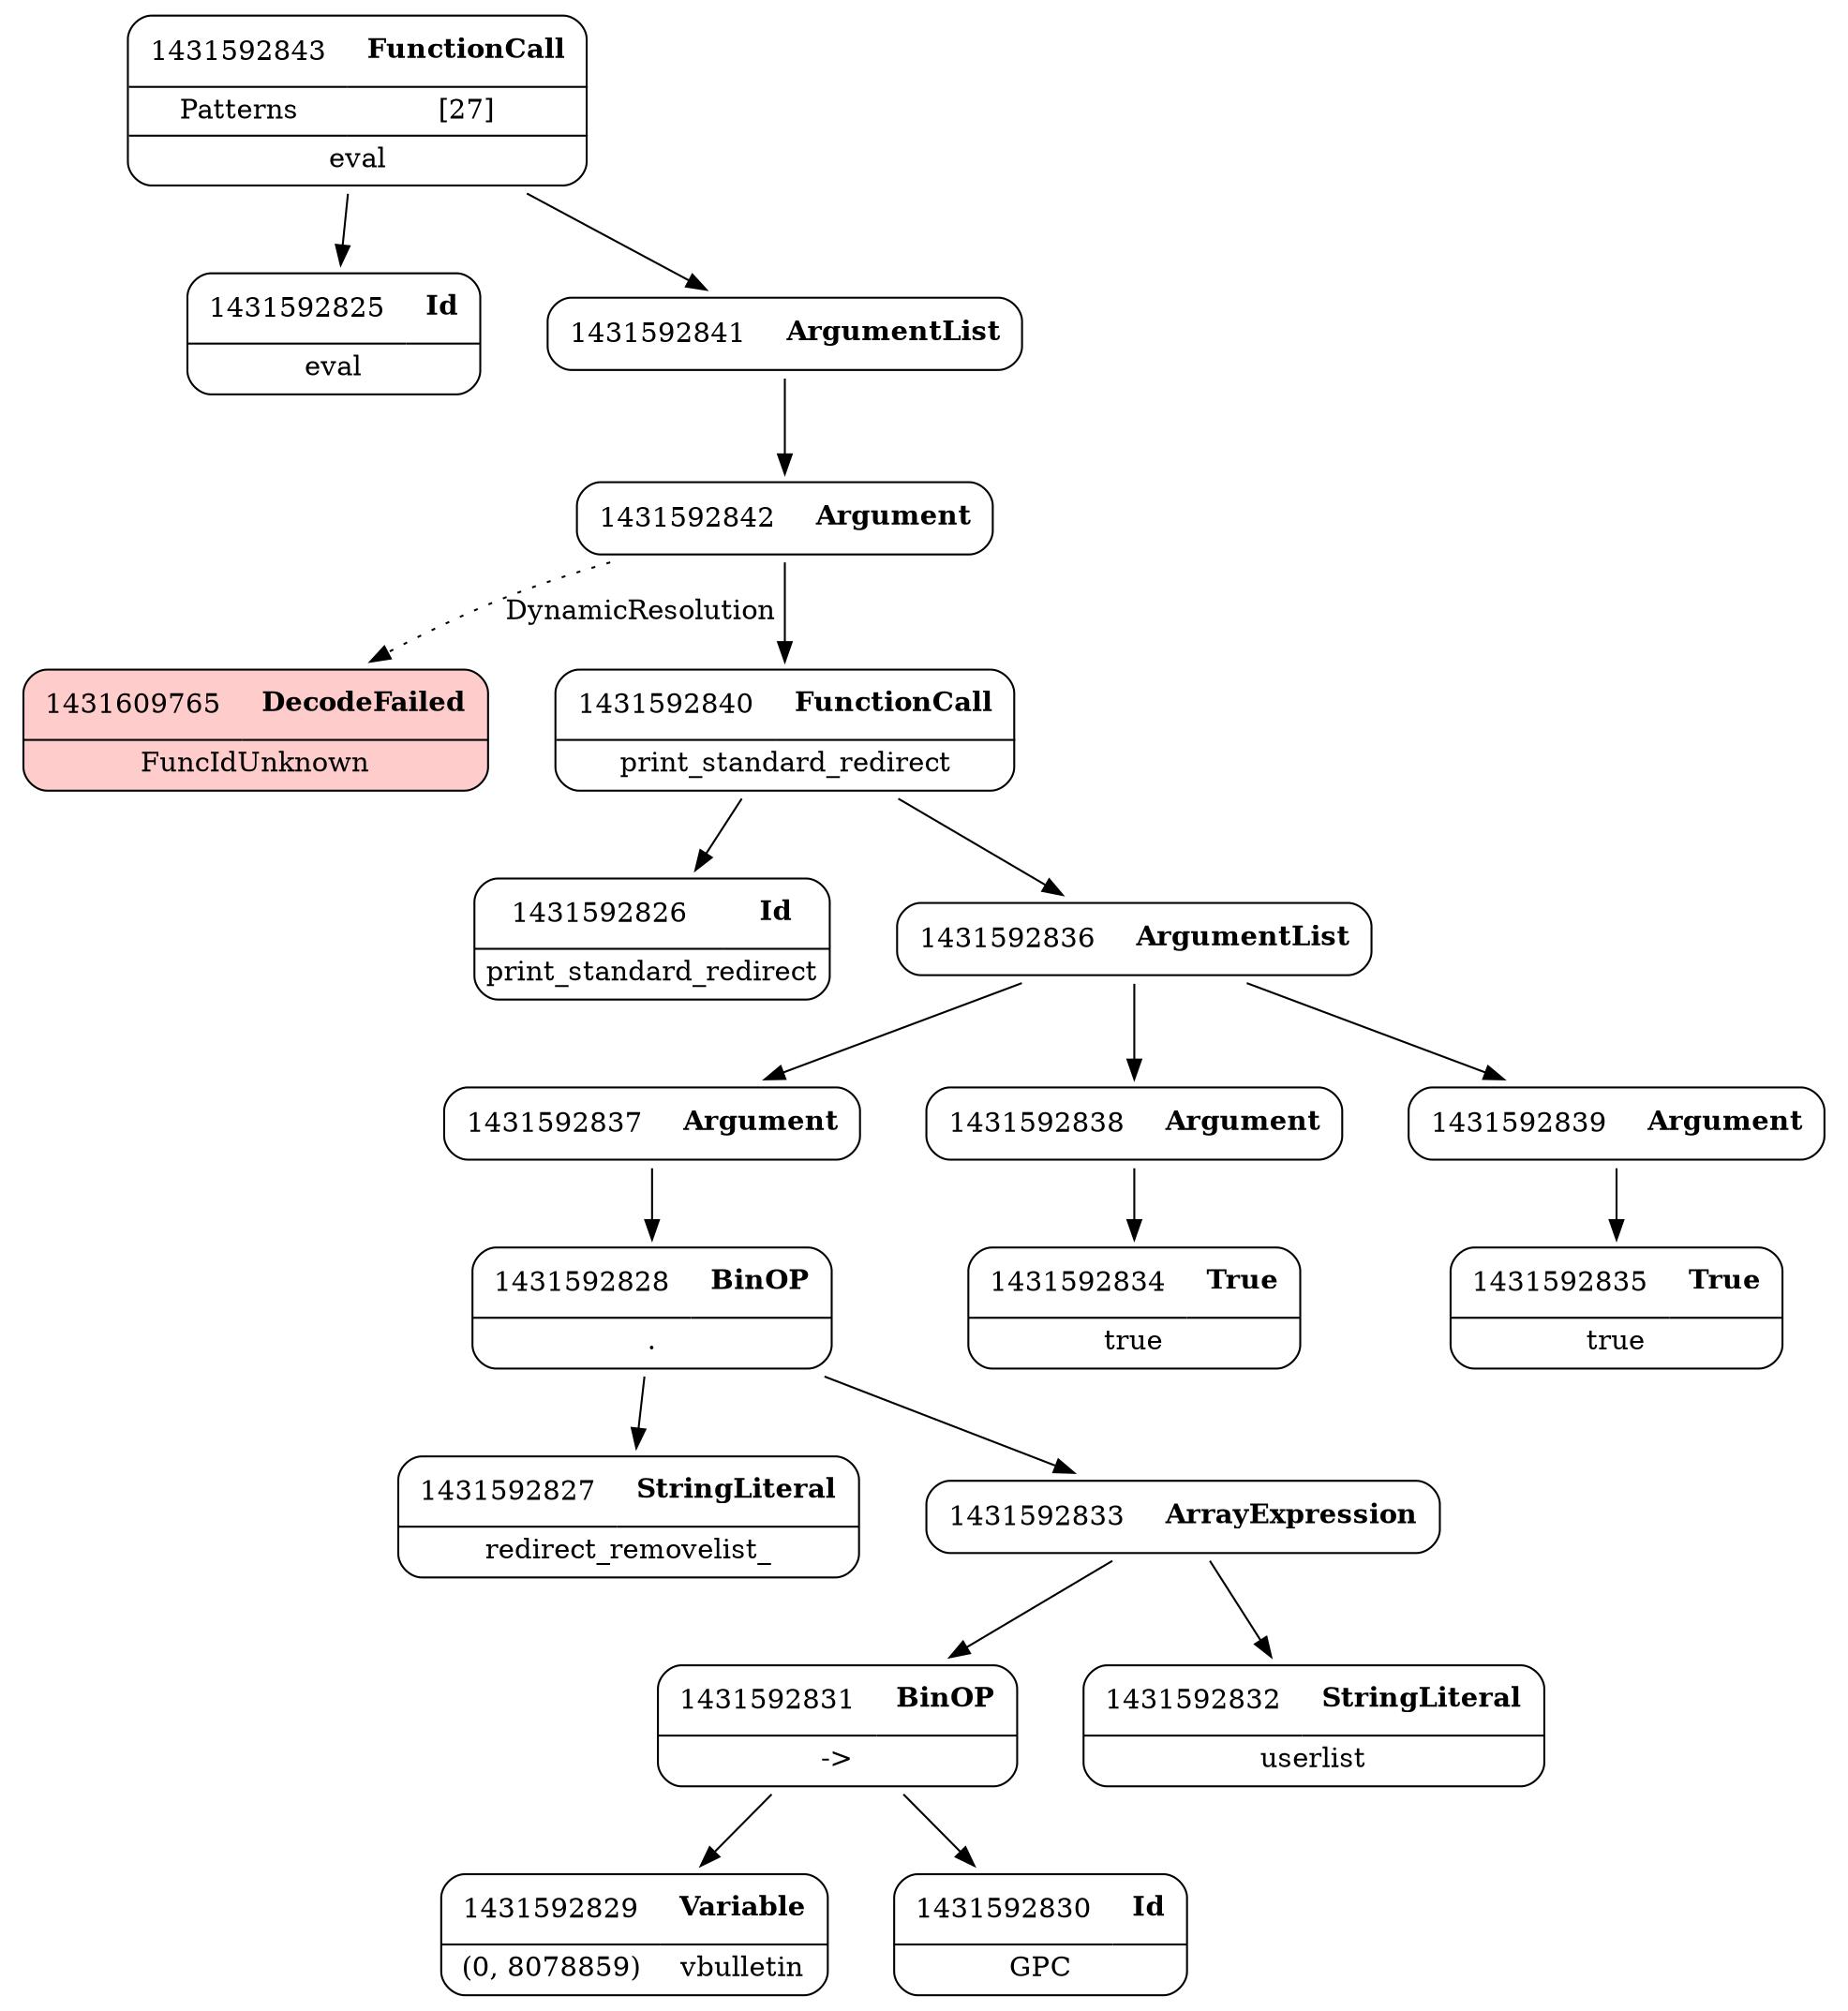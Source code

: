 digraph ast {
node [shape=none];
1431592828 [label=<<TABLE border='1' cellspacing='0' cellpadding='10' style='rounded' ><TR><TD border='0'>1431592828</TD><TD border='0'><B>BinOP</B></TD></TR><HR/><TR><TD border='0' cellpadding='5' colspan='2'>.</TD></TR></TABLE>>];
1431592828 -> 1431592827 [weight=2];
1431592828 -> 1431592833 [weight=2];
1431592829 [label=<<TABLE border='1' cellspacing='0' cellpadding='10' style='rounded' ><TR><TD border='0'>1431592829</TD><TD border='0'><B>Variable</B></TD></TR><HR/><TR><TD border='0' cellpadding='5'>(0, 8078859)</TD><TD border='0' cellpadding='5'>vbulletin</TD></TR></TABLE>>];
1431592830 [label=<<TABLE border='1' cellspacing='0' cellpadding='10' style='rounded' ><TR><TD border='0'>1431592830</TD><TD border='0'><B>Id</B></TD></TR><HR/><TR><TD border='0' cellpadding='5' colspan='2'>GPC</TD></TR></TABLE>>];
1431592831 [label=<<TABLE border='1' cellspacing='0' cellpadding='10' style='rounded' ><TR><TD border='0'>1431592831</TD><TD border='0'><B>BinOP</B></TD></TR><HR/><TR><TD border='0' cellpadding='5' colspan='2'>-&gt;</TD></TR></TABLE>>];
1431592831 -> 1431592829 [weight=2];
1431592831 -> 1431592830 [weight=2];
1431592825 [label=<<TABLE border='1' cellspacing='0' cellpadding='10' style='rounded' ><TR><TD border='0'>1431592825</TD><TD border='0'><B>Id</B></TD></TR><HR/><TR><TD border='0' cellpadding='5' colspan='2'>eval</TD></TR></TABLE>>];
1431592826 [label=<<TABLE border='1' cellspacing='0' cellpadding='10' style='rounded' ><TR><TD border='0'>1431592826</TD><TD border='0'><B>Id</B></TD></TR><HR/><TR><TD border='0' cellpadding='5' colspan='2'>print_standard_redirect</TD></TR></TABLE>>];
1431592827 [label=<<TABLE border='1' cellspacing='0' cellpadding='10' style='rounded' ><TR><TD border='0'>1431592827</TD><TD border='0'><B>StringLiteral</B></TD></TR><HR/><TR><TD border='0' cellpadding='5' colspan='2'>redirect_removelist_</TD></TR></TABLE>>];
1431592836 [label=<<TABLE border='1' cellspacing='0' cellpadding='10' style='rounded' ><TR><TD border='0'>1431592836</TD><TD border='0'><B>ArgumentList</B></TD></TR></TABLE>>];
1431592836 -> 1431592837 [weight=2];
1431592836 -> 1431592838 [weight=2];
1431592836 -> 1431592839 [weight=2];
1431592837 [label=<<TABLE border='1' cellspacing='0' cellpadding='10' style='rounded' ><TR><TD border='0'>1431592837</TD><TD border='0'><B>Argument</B></TD></TR></TABLE>>];
1431592837 -> 1431592828 [weight=2];
1431609765 [label=<<TABLE border='1' cellspacing='0' cellpadding='10' style='rounded' bgcolor='#FFCCCC' ><TR><TD border='0'>1431609765</TD><TD border='0'><B>DecodeFailed</B></TD></TR><HR/><TR><TD border='0' cellpadding='5' colspan='2'>FuncIdUnknown</TD></TR></TABLE>>];
1431592838 [label=<<TABLE border='1' cellspacing='0' cellpadding='10' style='rounded' ><TR><TD border='0'>1431592838</TD><TD border='0'><B>Argument</B></TD></TR></TABLE>>];
1431592838 -> 1431592834 [weight=2];
1431592839 [label=<<TABLE border='1' cellspacing='0' cellpadding='10' style='rounded' ><TR><TD border='0'>1431592839</TD><TD border='0'><B>Argument</B></TD></TR></TABLE>>];
1431592839 -> 1431592835 [weight=2];
1431592832 [label=<<TABLE border='1' cellspacing='0' cellpadding='10' style='rounded' ><TR><TD border='0'>1431592832</TD><TD border='0'><B>StringLiteral</B></TD></TR><HR/><TR><TD border='0' cellpadding='5' colspan='2'>userlist</TD></TR></TABLE>>];
1431592833 [label=<<TABLE border='1' cellspacing='0' cellpadding='10' style='rounded' ><TR><TD border='0'>1431592833</TD><TD border='0'><B>ArrayExpression</B></TD></TR></TABLE>>];
1431592833 -> 1431592831 [weight=2];
1431592833 -> 1431592832 [weight=2];
1431592834 [label=<<TABLE border='1' cellspacing='0' cellpadding='10' style='rounded' ><TR><TD border='0'>1431592834</TD><TD border='0'><B>True</B></TD></TR><HR/><TR><TD border='0' cellpadding='5' colspan='2'>true</TD></TR></TABLE>>];
1431592835 [label=<<TABLE border='1' cellspacing='0' cellpadding='10' style='rounded' ><TR><TD border='0'>1431592835</TD><TD border='0'><B>True</B></TD></TR><HR/><TR><TD border='0' cellpadding='5' colspan='2'>true</TD></TR></TABLE>>];
1431592840 [label=<<TABLE border='1' cellspacing='0' cellpadding='10' style='rounded' ><TR><TD border='0'>1431592840</TD><TD border='0'><B>FunctionCall</B></TD></TR><HR/><TR><TD border='0' cellpadding='5' colspan='2'>print_standard_redirect</TD></TR></TABLE>>];
1431592840 -> 1431592826 [weight=2];
1431592840 -> 1431592836 [weight=2];
1431592841 [label=<<TABLE border='1' cellspacing='0' cellpadding='10' style='rounded' ><TR><TD border='0'>1431592841</TD><TD border='0'><B>ArgumentList</B></TD></TR></TABLE>>];
1431592841 -> 1431592842 [weight=2];
1431592842 [label=<<TABLE border='1' cellspacing='0' cellpadding='10' style='rounded' ><TR><TD border='0'>1431592842</TD><TD border='0'><B>Argument</B></TD></TR></TABLE>>];
1431592842 -> 1431592840 [weight=2];
1431592842 -> 1431609765 [style=dotted,label=DynamicResolution];
1431592843 [label=<<TABLE border='1' cellspacing='0' cellpadding='10' style='rounded' ><TR><TD border='0'>1431592843</TD><TD border='0'><B>FunctionCall</B></TD></TR><HR/><TR><TD border='0' cellpadding='5'>Patterns</TD><TD border='0' cellpadding='5'>[27]</TD></TR><HR/><TR><TD border='0' cellpadding='5' colspan='2'>eval</TD></TR></TABLE>>];
1431592843 -> 1431592825 [weight=2];
1431592843 -> 1431592841 [weight=2];
}
